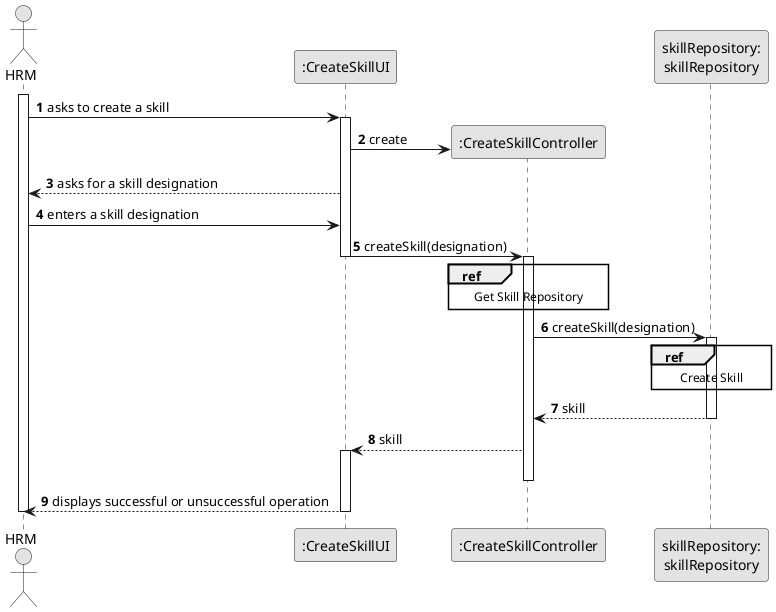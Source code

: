 @startuml
skinparam monochrome true
skinparam packageStyle rectangle
skinparam shadowing false

autonumber

actor "HRM" as HRM
participant ":CreateSkillUI" as UI
participant ":CreateSkillController" as CTRL
participant "skillRepository:\nskillRepository" as skillRepository

activate HRM

HRM ->UI : asks to create a skill
activate UI

UI -> CTRL** : create

UI --> HRM : asks for a skill designation

HRM -> UI : enters a skill designation

UI->CTRL : createSkill(designation)
deactivate UI
activate CTRL

ref over CTRL
Get Skill Repository
end ref

CTRL -> skillRepository : createSkill(designation)

activate skillRepository
ref over skillRepository
Create Skill
end ref

    CTRL <-- skillRepository : skill
    deactivate skillRepository



    CTRL --> UI : skill
    activate UI
    deactivate CTRL


    UI --> HRM : displays successful or unsuccessful operation
    deactivate UI
deactivate HRM
@enduml